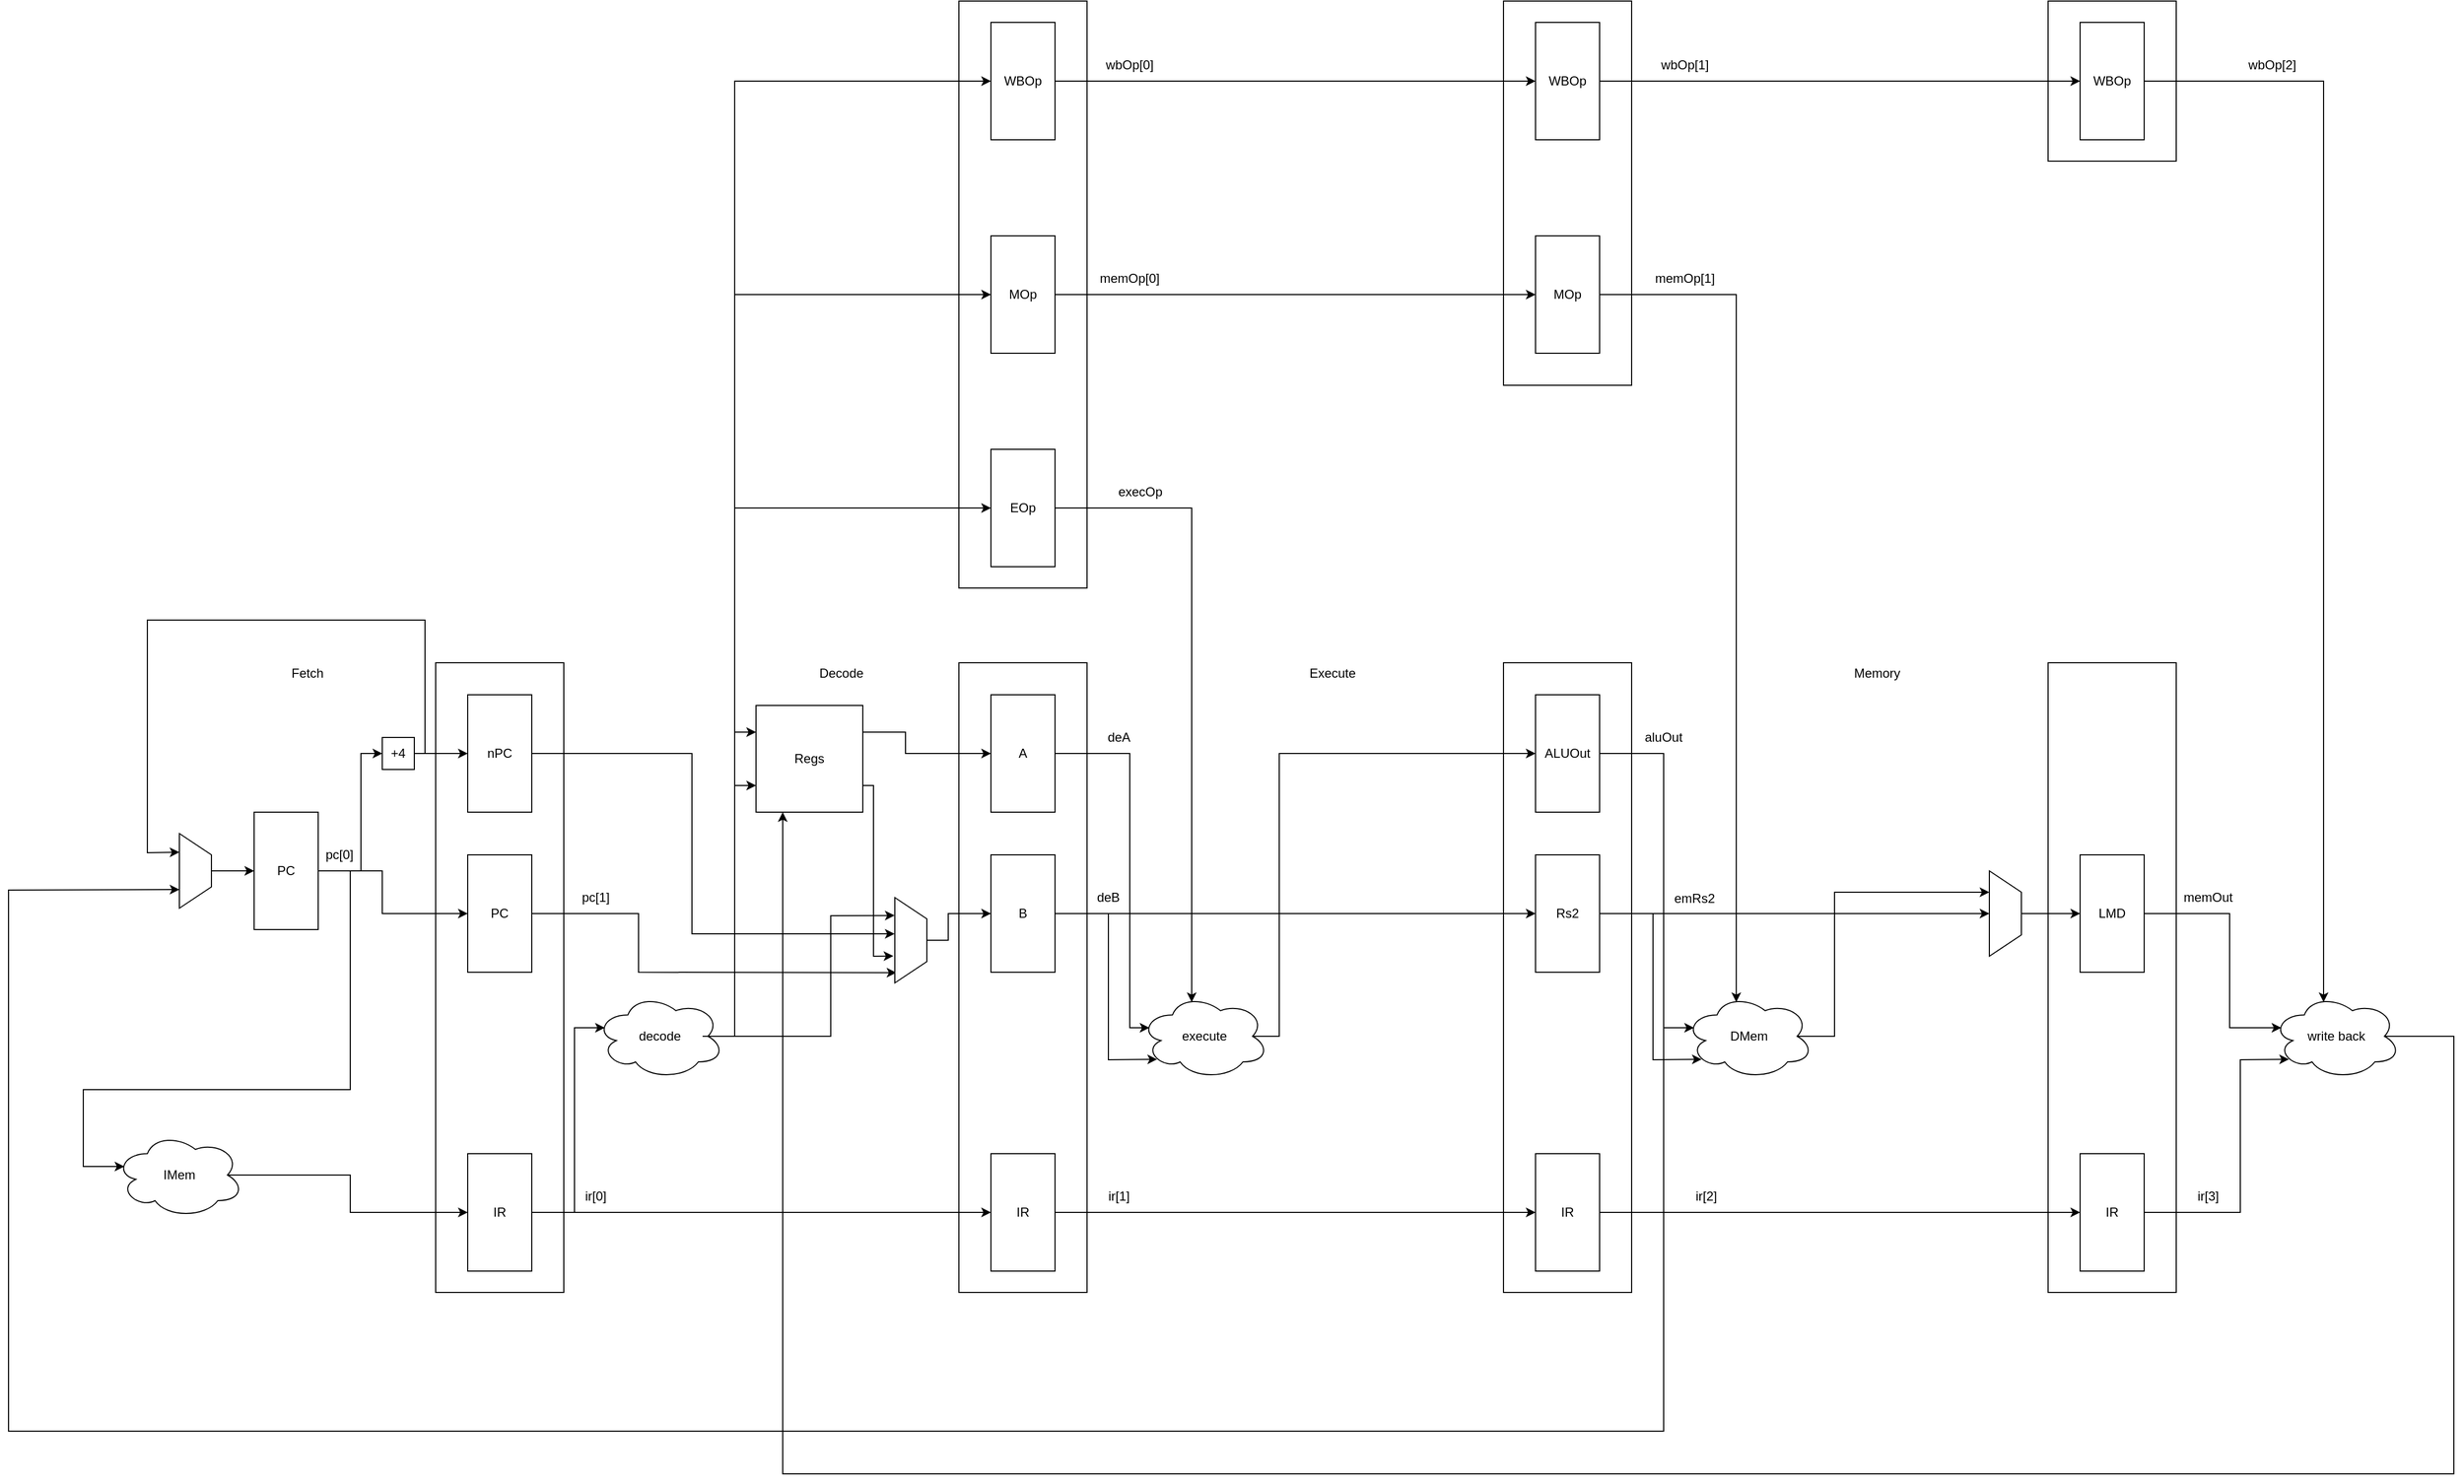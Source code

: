 <mxfile version="13.10.9" type="device"><diagram id="rjslfYmRrGvUMFxRgw02" name="Page-1"><mxGraphModel dx="2523" dy="2034" grid="1" gridSize="10" guides="1" tooltips="1" connect="1" arrows="1" fold="1" page="1" pageScale="1" pageWidth="850" pageHeight="1100" math="0" shadow="0"><root><mxCell id="0"/><mxCell id="1" parent="0"/><mxCell id="c0_rUVyCOYq15wX1WuNW-47" value="" style="rounded=0;whiteSpace=wrap;html=1;" vertex="1" parent="1"><mxGeometry x="690" y="-380" width="120" height="550" as="geometry"/></mxCell><mxCell id="c0_rUVyCOYq15wX1WuNW-2" value="" style="rounded=0;whiteSpace=wrap;html=1;" vertex="1" parent="1"><mxGeometry x="200" y="240" width="120" height="590" as="geometry"/></mxCell><mxCell id="c0_rUVyCOYq15wX1WuNW-3" value="PC" style="rounded=0;whiteSpace=wrap;html=1;" vertex="1" parent="1"><mxGeometry x="30" y="380" width="60" height="110" as="geometry"/></mxCell><mxCell id="c0_rUVyCOYq15wX1WuNW-5" value="nPC" style="rounded=0;whiteSpace=wrap;html=1;" vertex="1" parent="1"><mxGeometry x="230" y="270" width="60" height="110" as="geometry"/></mxCell><mxCell id="c0_rUVyCOYq15wX1WuNW-6" value="PC" style="rounded=0;whiteSpace=wrap;html=1;" vertex="1" parent="1"><mxGeometry x="230" y="420" width="60" height="110" as="geometry"/></mxCell><mxCell id="c0_rUVyCOYq15wX1WuNW-7" value="IR" style="rounded=0;whiteSpace=wrap;html=1;" vertex="1" parent="1"><mxGeometry x="230" y="700" width="60" height="110" as="geometry"/></mxCell><mxCell id="c0_rUVyCOYq15wX1WuNW-8" value="" style="endArrow=classic;html=1;exitX=1;exitY=0.5;exitDx=0;exitDy=0;entryX=0;entryY=0.5;entryDx=0;entryDy=0;rounded=0;" edge="1" parent="1" source="c0_rUVyCOYq15wX1WuNW-3" target="c0_rUVyCOYq15wX1WuNW-6"><mxGeometry width="50" height="50" relative="1" as="geometry"><mxPoint x="260" y="650" as="sourcePoint"/><mxPoint x="310" y="600" as="targetPoint"/><Array as="points"><mxPoint x="150" y="435"/><mxPoint x="150" y="475"/></Array></mxGeometry></mxCell><mxCell id="c0_rUVyCOYq15wX1WuNW-9" value="pc[0]" style="text;html=1;strokeColor=none;fillColor=none;align=center;verticalAlign=middle;whiteSpace=wrap;rounded=0;" vertex="1" parent="1"><mxGeometry x="90" y="410" width="40" height="20" as="geometry"/></mxCell><mxCell id="c0_rUVyCOYq15wX1WuNW-11" value="" style="endArrow=classic;html=1;exitX=1;exitY=0.5;exitDx=0;exitDy=0;rounded=0;entryX=0.88;entryY=0.953;entryDx=0;entryDy=0;entryPerimeter=0;" edge="1" parent="1" source="c0_rUVyCOYq15wX1WuNW-6" target="c0_rUVyCOYq15wX1WuNW-38"><mxGeometry width="50" height="50" relative="1" as="geometry"><mxPoint x="340" y="480" as="sourcePoint"/><mxPoint x="630" y="520" as="targetPoint"/><Array as="points"><mxPoint x="390" y="475"/><mxPoint x="390" y="530"/></Array></mxGeometry></mxCell><mxCell id="c0_rUVyCOYq15wX1WuNW-12" value="pc[1]" style="text;html=1;strokeColor=none;fillColor=none;align=center;verticalAlign=middle;whiteSpace=wrap;rounded=0;" vertex="1" parent="1"><mxGeometry x="330" y="450" width="40" height="20" as="geometry"/></mxCell><mxCell id="c0_rUVyCOYq15wX1WuNW-13" value="Fetch" style="text;html=1;strokeColor=none;fillColor=none;align=center;verticalAlign=middle;whiteSpace=wrap;rounded=0;" vertex="1" parent="1"><mxGeometry x="60" y="240" width="40" height="20" as="geometry"/></mxCell><mxCell id="c0_rUVyCOYq15wX1WuNW-14" value="Decode" style="text;html=1;strokeColor=none;fillColor=none;align=center;verticalAlign=middle;whiteSpace=wrap;rounded=0;" vertex="1" parent="1"><mxGeometry x="560" y="240" width="40" height="20" as="geometry"/></mxCell><mxCell id="c0_rUVyCOYq15wX1WuNW-16" value="" style="rounded=0;whiteSpace=wrap;html=1;" vertex="1" parent="1"><mxGeometry x="690" y="240" width="120" height="590" as="geometry"/></mxCell><mxCell id="c0_rUVyCOYq15wX1WuNW-17" value="A" style="rounded=0;whiteSpace=wrap;html=1;" vertex="1" parent="1"><mxGeometry x="720" y="270" width="60" height="110" as="geometry"/></mxCell><mxCell id="c0_rUVyCOYq15wX1WuNW-18" value="B" style="rounded=0;whiteSpace=wrap;html=1;" vertex="1" parent="1"><mxGeometry x="720" y="420" width="60" height="110" as="geometry"/></mxCell><mxCell id="c0_rUVyCOYq15wX1WuNW-19" value="IR" style="rounded=0;whiteSpace=wrap;html=1;" vertex="1" parent="1"><mxGeometry x="720" y="700" width="60" height="110" as="geometry"/></mxCell><mxCell id="c0_rUVyCOYq15wX1WuNW-21" value="" style="endArrow=classic;html=1;exitX=1;exitY=0.5;exitDx=0;exitDy=0;entryX=0;entryY=0.5;entryDx=0;entryDy=0;rounded=0;" edge="1" parent="1" source="c0_rUVyCOYq15wX1WuNW-7" target="c0_rUVyCOYq15wX1WuNW-19"><mxGeometry width="50" height="50" relative="1" as="geometry"><mxPoint x="350" y="720" as="sourcePoint"/><mxPoint x="540" y="765" as="targetPoint"/><Array as="points"/></mxGeometry></mxCell><mxCell id="c0_rUVyCOYq15wX1WuNW-22" value="ir[0]" style="text;html=1;strokeColor=none;fillColor=none;align=center;verticalAlign=middle;whiteSpace=wrap;rounded=0;" vertex="1" parent="1"><mxGeometry x="330" y="730" width="40" height="20" as="geometry"/></mxCell><mxCell id="c0_rUVyCOYq15wX1WuNW-25" value="+4" style="whiteSpace=wrap;html=1;aspect=fixed;" vertex="1" parent="1"><mxGeometry x="150" y="310" width="30" height="30" as="geometry"/></mxCell><mxCell id="c0_rUVyCOYq15wX1WuNW-27" value="" style="endArrow=classic;html=1;exitX=1;exitY=0.5;exitDx=0;exitDy=0;entryX=0;entryY=0.5;entryDx=0;entryDy=0;rounded=0;" edge="1" parent="1" source="c0_rUVyCOYq15wX1WuNW-25" target="c0_rUVyCOYq15wX1WuNW-5"><mxGeometry width="50" height="50" relative="1" as="geometry"><mxPoint x="140" y="340" as="sourcePoint"/><mxPoint x="280" y="380" as="targetPoint"/><Array as="points"/></mxGeometry></mxCell><mxCell id="c0_rUVyCOYq15wX1WuNW-28" value="" style="endArrow=classic;html=1;exitX=1;exitY=0.5;exitDx=0;exitDy=0;entryX=0;entryY=0.5;entryDx=0;entryDy=0;rounded=0;" edge="1" parent="1" source="c0_rUVyCOYq15wX1WuNW-3" target="c0_rUVyCOYq15wX1WuNW-25"><mxGeometry width="50" height="50" relative="1" as="geometry"><mxPoint x="100" y="445" as="sourcePoint"/><mxPoint x="240" y="485" as="targetPoint"/><Array as="points"><mxPoint x="130" y="435"/><mxPoint x="130" y="325"/></Array></mxGeometry></mxCell><mxCell id="c0_rUVyCOYq15wX1WuNW-29" value="" style="endArrow=classic;html=1;rounded=0;entryX=0.25;entryY=1;entryDx=0;entryDy=0;" edge="1" parent="1" target="c0_rUVyCOYq15wX1WuNW-44"><mxGeometry width="50" height="50" relative="1" as="geometry"><mxPoint x="190" y="325" as="sourcePoint"/><mxPoint x="-40" y="410" as="targetPoint"/><Array as="points"><mxPoint x="190" y="325"/><mxPoint x="190" y="200"/><mxPoint x="-70" y="200"/><mxPoint x="-70" y="418"/></Array></mxGeometry></mxCell><mxCell id="c0_rUVyCOYq15wX1WuNW-30" value="Regs" style="whiteSpace=wrap;html=1;aspect=fixed;" vertex="1" parent="1"><mxGeometry x="500" y="280" width="100" height="100" as="geometry"/></mxCell><mxCell id="c0_rUVyCOYq15wX1WuNW-32" value="" style="endArrow=classic;html=1;exitX=1;exitY=0.75;exitDx=0;exitDy=0;rounded=0;entryX=0.685;entryY=1.047;entryDx=0;entryDy=0;entryPerimeter=0;" edge="1" parent="1" source="c0_rUVyCOYq15wX1WuNW-30" target="c0_rUVyCOYq15wX1WuNW-38"><mxGeometry width="50" height="50" relative="1" as="geometry"><mxPoint x="620" y="360" as="sourcePoint"/><mxPoint x="630" y="500" as="targetPoint"/><Array as="points"><mxPoint x="610" y="355"/><mxPoint x="610" y="515"/></Array></mxGeometry></mxCell><mxCell id="c0_rUVyCOYq15wX1WuNW-33" value="" style="endArrow=classic;html=1;exitX=1;exitY=0.25;exitDx=0;exitDy=0;rounded=0;entryX=0;entryY=0.5;entryDx=0;entryDy=0;" edge="1" parent="1" source="c0_rUVyCOYq15wX1WuNW-30" target="c0_rUVyCOYq15wX1WuNW-17"><mxGeometry width="50" height="50" relative="1" as="geometry"><mxPoint x="600" y="305" as="sourcePoint"/><mxPoint x="630" y="450" as="targetPoint"/><Array as="points"><mxPoint x="640" y="305"/><mxPoint x="640" y="325"/></Array></mxGeometry></mxCell><mxCell id="c0_rUVyCOYq15wX1WuNW-34" value="decode" style="ellipse;shape=cloud;whiteSpace=wrap;html=1;" vertex="1" parent="1"><mxGeometry x="350" y="550" width="120" height="80" as="geometry"/></mxCell><mxCell id="c0_rUVyCOYq15wX1WuNW-35" value="" style="endArrow=classic;html=1;exitX=1;exitY=0.5;exitDx=0;exitDy=0;entryX=0.07;entryY=0.4;entryDx=0;entryDy=0;rounded=0;entryPerimeter=0;" edge="1" parent="1" source="c0_rUVyCOYq15wX1WuNW-7" target="c0_rUVyCOYq15wX1WuNW-34"><mxGeometry width="50" height="50" relative="1" as="geometry"><mxPoint x="300" y="765" as="sourcePoint"/><mxPoint x="730" y="765" as="targetPoint"/><Array as="points"><mxPoint x="330" y="755"/><mxPoint x="330" y="582"/></Array></mxGeometry></mxCell><mxCell id="c0_rUVyCOYq15wX1WuNW-36" value="" style="endArrow=classic;html=1;exitX=0.875;exitY=0.5;exitDx=0;exitDy=0;entryX=0;entryY=0.25;entryDx=0;entryDy=0;rounded=0;exitPerimeter=0;" edge="1" parent="1" source="c0_rUVyCOYq15wX1WuNW-34" target="c0_rUVyCOYq15wX1WuNW-30"><mxGeometry width="50" height="50" relative="1" as="geometry"><mxPoint x="300" y="765" as="sourcePoint"/><mxPoint x="368.4" y="592" as="targetPoint"/><Array as="points"><mxPoint x="480" y="590"/><mxPoint x="480" y="305"/></Array></mxGeometry></mxCell><mxCell id="c0_rUVyCOYq15wX1WuNW-37" value="" style="endArrow=classic;html=1;exitX=0.875;exitY=0.5;exitDx=0;exitDy=0;entryX=0;entryY=0.75;entryDx=0;entryDy=0;rounded=0;exitPerimeter=0;" edge="1" parent="1" source="c0_rUVyCOYq15wX1WuNW-34" target="c0_rUVyCOYq15wX1WuNW-30"><mxGeometry width="50" height="50" relative="1" as="geometry"><mxPoint x="465" y="600" as="sourcePoint"/><mxPoint x="510" y="315" as="targetPoint"/><Array as="points"><mxPoint x="480" y="590"/><mxPoint x="480" y="355"/></Array></mxGeometry></mxCell><mxCell id="c0_rUVyCOYq15wX1WuNW-38" value="" style="shape=trapezoid;perimeter=trapezoidPerimeter;whiteSpace=wrap;html=1;fixedSize=1;rotation=90;" vertex="1" parent="1"><mxGeometry x="605" y="485" width="80" height="30" as="geometry"/></mxCell><mxCell id="c0_rUVyCOYq15wX1WuNW-40" value="" style="endArrow=classic;html=1;exitX=0.5;exitY=0;exitDx=0;exitDy=0;rounded=0;entryX=0;entryY=0.5;entryDx=0;entryDy=0;" edge="1" parent="1" source="c0_rUVyCOYq15wX1WuNW-38" target="c0_rUVyCOYq15wX1WuNW-18"><mxGeometry width="50" height="50" relative="1" as="geometry"><mxPoint x="610" y="365" as="sourcePoint"/><mxPoint x="640" y="515" as="targetPoint"/><Array as="points"><mxPoint x="680" y="500"/><mxPoint x="680" y="475"/></Array></mxGeometry></mxCell><mxCell id="c0_rUVyCOYq15wX1WuNW-41" value="IMem" style="ellipse;shape=cloud;whiteSpace=wrap;html=1;" vertex="1" parent="1"><mxGeometry x="-100" y="680" width="120" height="80" as="geometry"/></mxCell><mxCell id="c0_rUVyCOYq15wX1WuNW-42" value="" style="endArrow=classic;html=1;exitX=1;exitY=0.5;exitDx=0;exitDy=0;entryX=0.07;entryY=0.4;entryDx=0;entryDy=0;rounded=0;entryPerimeter=0;" edge="1" parent="1" source="c0_rUVyCOYq15wX1WuNW-3" target="c0_rUVyCOYq15wX1WuNW-41"><mxGeometry width="50" height="50" relative="1" as="geometry"><mxPoint x="100" y="445" as="sourcePoint"/><mxPoint x="160" y="335" as="targetPoint"/><Array as="points"><mxPoint x="120" y="435"/><mxPoint x="120" y="640"/><mxPoint x="-130" y="640"/><mxPoint x="-130" y="712"/></Array></mxGeometry></mxCell><mxCell id="c0_rUVyCOYq15wX1WuNW-43" value="" style="endArrow=classic;html=1;exitX=0.875;exitY=0.5;exitDx=0;exitDy=0;entryX=0;entryY=0.5;entryDx=0;entryDy=0;rounded=0;exitPerimeter=0;" edge="1" parent="1" source="c0_rUVyCOYq15wX1WuNW-41" target="c0_rUVyCOYq15wX1WuNW-7"><mxGeometry width="50" height="50" relative="1" as="geometry"><mxPoint x="20" y="707.5" as="sourcePoint"/><mxPoint x="65" y="472.5" as="targetPoint"/><Array as="points"><mxPoint x="120" y="720"/><mxPoint x="120" y="755"/></Array></mxGeometry></mxCell><mxCell id="c0_rUVyCOYq15wX1WuNW-44" value="" style="shape=trapezoid;perimeter=trapezoidPerimeter;whiteSpace=wrap;html=1;fixedSize=1;rotation=90;" vertex="1" parent="1"><mxGeometry x="-60" y="420" width="70" height="30" as="geometry"/></mxCell><mxCell id="c0_rUVyCOYq15wX1WuNW-45" value="" style="endArrow=classic;html=1;exitX=0.5;exitY=0;exitDx=0;exitDy=0;entryX=0;entryY=0.5;entryDx=0;entryDy=0;rounded=0;" edge="1" parent="1" source="c0_rUVyCOYq15wX1WuNW-44" target="c0_rUVyCOYq15wX1WuNW-3"><mxGeometry width="50" height="50" relative="1" as="geometry"><mxPoint x="100" y="445" as="sourcePoint"/><mxPoint x="160" y="335" as="targetPoint"/><Array as="points"/></mxGeometry></mxCell><mxCell id="c0_rUVyCOYq15wX1WuNW-46" value="EOp" style="rounded=0;whiteSpace=wrap;html=1;" vertex="1" parent="1"><mxGeometry x="720" y="40" width="60" height="110" as="geometry"/></mxCell><mxCell id="c0_rUVyCOYq15wX1WuNW-48" value="MOp" style="rounded=0;whiteSpace=wrap;html=1;" vertex="1" parent="1"><mxGeometry x="720" y="-160" width="60" height="110" as="geometry"/></mxCell><mxCell id="c0_rUVyCOYq15wX1WuNW-49" value="WBOp" style="rounded=0;whiteSpace=wrap;html=1;" vertex="1" parent="1"><mxGeometry x="720" y="-360" width="60" height="110" as="geometry"/></mxCell><mxCell id="c0_rUVyCOYq15wX1WuNW-50" value="" style="endArrow=classic;html=1;exitX=0.875;exitY=0.5;exitDx=0;exitDy=0;entryX=0;entryY=0.5;entryDx=0;entryDy=0;rounded=0;exitPerimeter=0;" edge="1" parent="1" source="c0_rUVyCOYq15wX1WuNW-34" target="c0_rUVyCOYq15wX1WuNW-46"><mxGeometry width="50" height="50" relative="1" as="geometry"><mxPoint x="465.0" y="600" as="sourcePoint"/><mxPoint x="510.0" y="315" as="targetPoint"/><Array as="points"><mxPoint x="480" y="590"/><mxPoint x="480" y="95"/></Array></mxGeometry></mxCell><mxCell id="c0_rUVyCOYq15wX1WuNW-51" value="" style="endArrow=classic;html=1;exitX=0.875;exitY=0.5;exitDx=0;exitDy=0;entryX=0;entryY=0.5;entryDx=0;entryDy=0;rounded=0;exitPerimeter=0;" edge="1" parent="1" source="c0_rUVyCOYq15wX1WuNW-34" target="c0_rUVyCOYq15wX1WuNW-48"><mxGeometry width="50" height="50" relative="1" as="geometry"><mxPoint x="465.0" y="600" as="sourcePoint"/><mxPoint x="730.0" y="105" as="targetPoint"/><Array as="points"><mxPoint x="480" y="590"/><mxPoint x="480" y="-105"/></Array></mxGeometry></mxCell><mxCell id="c0_rUVyCOYq15wX1WuNW-52" value="" style="endArrow=classic;html=1;exitX=0.833;exitY=0.5;exitDx=0;exitDy=0;entryX=0;entryY=0.5;entryDx=0;entryDy=0;rounded=0;exitPerimeter=0;" edge="1" parent="1" source="c0_rUVyCOYq15wX1WuNW-34" target="c0_rUVyCOYq15wX1WuNW-49"><mxGeometry width="50" height="50" relative="1" as="geometry"><mxPoint x="465.0" y="600" as="sourcePoint"/><mxPoint x="730.0" y="-95" as="targetPoint"/><Array as="points"><mxPoint x="480" y="590"/><mxPoint x="480" y="-305"/></Array></mxGeometry></mxCell><mxCell id="c0_rUVyCOYq15wX1WuNW-53" value="" style="endArrow=classic;html=1;exitX=1;exitY=0.5;exitDx=0;exitDy=0;rounded=0;entryX=0.425;entryY=1.007;entryDx=0;entryDy=0;entryPerimeter=0;" edge="1" parent="1" source="c0_rUVyCOYq15wX1WuNW-5" target="c0_rUVyCOYq15wX1WuNW-38"><mxGeometry width="50" height="50" relative="1" as="geometry"><mxPoint x="300.0" y="485" as="sourcePoint"/><mxPoint x="640.0" y="532.5" as="targetPoint"/><Array as="points"><mxPoint x="440" y="325"/><mxPoint x="440" y="494"/></Array></mxGeometry></mxCell><mxCell id="c0_rUVyCOYq15wX1WuNW-55" value="Execute" style="text;html=1;strokeColor=none;fillColor=none;align=center;verticalAlign=middle;whiteSpace=wrap;rounded=0;" vertex="1" parent="1"><mxGeometry x="1020" y="240" width="40" height="20" as="geometry"/></mxCell><mxCell id="c0_rUVyCOYq15wX1WuNW-56" value="" style="rounded=0;whiteSpace=wrap;html=1;" vertex="1" parent="1"><mxGeometry x="1200" y="240" width="120" height="590" as="geometry"/></mxCell><mxCell id="c0_rUVyCOYq15wX1WuNW-57" value="ALUOut" style="rounded=0;whiteSpace=wrap;html=1;" vertex="1" parent="1"><mxGeometry x="1230" y="270" width="60" height="110" as="geometry"/></mxCell><mxCell id="c0_rUVyCOYq15wX1WuNW-58" value="Rs2" style="rounded=0;whiteSpace=wrap;html=1;" vertex="1" parent="1"><mxGeometry x="1230" y="420" width="60" height="110" as="geometry"/></mxCell><mxCell id="c0_rUVyCOYq15wX1WuNW-59" value="IR" style="rounded=0;whiteSpace=wrap;html=1;" vertex="1" parent="1"><mxGeometry x="1230" y="700" width="60" height="110" as="geometry"/></mxCell><mxCell id="c0_rUVyCOYq15wX1WuNW-64" value="execute" style="ellipse;shape=cloud;whiteSpace=wrap;html=1;" vertex="1" parent="1"><mxGeometry x="860" y="550" width="120" height="80" as="geometry"/></mxCell><mxCell id="c0_rUVyCOYq15wX1WuNW-65" value="" style="endArrow=classic;html=1;exitX=0.875;exitY=0.5;exitDx=0;exitDy=0;entryX=0;entryY=0.5;entryDx=0;entryDy=0;rounded=0;exitPerimeter=0;" edge="1" parent="1" source="c0_rUVyCOYq15wX1WuNW-64" target="c0_rUVyCOYq15wX1WuNW-57"><mxGeometry width="50" height="50" relative="1" as="geometry"><mxPoint x="810" y="765" as="sourcePoint"/><mxPoint x="1010.0" y="305" as="targetPoint"/><Array as="points"><mxPoint x="990" y="590"/><mxPoint x="990" y="325"/></Array></mxGeometry></mxCell><mxCell id="c0_rUVyCOYq15wX1WuNW-66" value="" style="endArrow=classic;html=1;exitX=1;exitY=0.5;exitDx=0;exitDy=0;entryX=0;entryY=0.5;entryDx=0;entryDy=0;rounded=0;" edge="1" parent="1" source="c0_rUVyCOYq15wX1WuNW-18" target="c0_rUVyCOYq15wX1WuNW-58"><mxGeometry width="50" height="50" relative="1" as="geometry"><mxPoint x="975" y="600" as="sourcePoint"/><mxPoint x="1140" y="522.5" as="targetPoint"/><Array as="points"/></mxGeometry></mxCell><mxCell id="c0_rUVyCOYq15wX1WuNW-69" value="" style="endArrow=classic;html=1;exitX=1;exitY=0.5;exitDx=0;exitDy=0;entryX=0.4;entryY=0.1;entryDx=0;entryDy=0;rounded=0;entryPerimeter=0;" edge="1" parent="1" source="c0_rUVyCOYq15wX1WuNW-46" target="c0_rUVyCOYq15wX1WuNW-64"><mxGeometry width="50" height="50" relative="1" as="geometry"><mxPoint x="465" y="600" as="sourcePoint"/><mxPoint x="730" y="105" as="targetPoint"/><Array as="points"><mxPoint x="908" y="95"/></Array></mxGeometry></mxCell><mxCell id="c0_rUVyCOYq15wX1WuNW-70" value="" style="endArrow=classic;html=1;exitX=1;exitY=0.5;exitDx=0;exitDy=0;rounded=0;entryX=0.07;entryY=0.4;entryDx=0;entryDy=0;entryPerimeter=0;" edge="1" parent="1" source="c0_rUVyCOYq15wX1WuNW-17" target="c0_rUVyCOYq15wX1WuNW-64"><mxGeometry width="50" height="50" relative="1" as="geometry"><mxPoint x="300" y="335" as="sourcePoint"/><mxPoint x="640" y="497.5" as="targetPoint"/><Array as="points"><mxPoint x="850" y="325"/><mxPoint x="850" y="582"/></Array></mxGeometry></mxCell><mxCell id="c0_rUVyCOYq15wX1WuNW-71" value="" style="endArrow=classic;html=1;exitX=1;exitY=0.5;exitDx=0;exitDy=0;rounded=0;entryX=0.13;entryY=0.77;entryDx=0;entryDy=0;entryPerimeter=0;" edge="1" parent="1" source="c0_rUVyCOYq15wX1WuNW-18" target="c0_rUVyCOYq15wX1WuNW-64"><mxGeometry width="50" height="50" relative="1" as="geometry"><mxPoint x="300.0" y="485" as="sourcePoint"/><mxPoint x="640.0" y="532.5" as="targetPoint"/><Array as="points"><mxPoint x="830" y="475"/><mxPoint x="830" y="612"/></Array></mxGeometry></mxCell><mxCell id="c0_rUVyCOYq15wX1WuNW-72" value="" style="endArrow=classic;html=1;entryX=0;entryY=0.5;entryDx=0;entryDy=0;rounded=0;exitX=1;exitY=0.5;exitDx=0;exitDy=0;" edge="1" parent="1" source="c0_rUVyCOYq15wX1WuNW-19" target="c0_rUVyCOYq15wX1WuNW-59"><mxGeometry width="50" height="50" relative="1" as="geometry"><mxPoint x="780" y="752" as="sourcePoint"/><mxPoint x="1220" y="751.91" as="targetPoint"/><Array as="points"/></mxGeometry></mxCell><mxCell id="c0_rUVyCOYq15wX1WuNW-73" value="ir[1]" style="text;html=1;strokeColor=none;fillColor=none;align=center;verticalAlign=middle;whiteSpace=wrap;rounded=0;" vertex="1" parent="1"><mxGeometry x="820" y="730" width="40" height="20" as="geometry"/></mxCell><mxCell id="c0_rUVyCOYq15wX1WuNW-74" value="execOp" style="text;html=1;strokeColor=none;fillColor=none;align=center;verticalAlign=middle;whiteSpace=wrap;rounded=0;" vertex="1" parent="1"><mxGeometry x="840" y="70" width="40" height="20" as="geometry"/></mxCell><mxCell id="c0_rUVyCOYq15wX1WuNW-75" value="deA" style="text;html=1;strokeColor=none;fillColor=none;align=center;verticalAlign=middle;whiteSpace=wrap;rounded=0;" vertex="1" parent="1"><mxGeometry x="820" y="300" width="40" height="20" as="geometry"/></mxCell><mxCell id="c0_rUVyCOYq15wX1WuNW-76" value="deB" style="text;html=1;strokeColor=none;fillColor=none;align=center;verticalAlign=middle;whiteSpace=wrap;rounded=0;" vertex="1" parent="1"><mxGeometry x="810" y="450" width="40" height="20" as="geometry"/></mxCell><mxCell id="c0_rUVyCOYq15wX1WuNW-78" value="" style="rounded=0;whiteSpace=wrap;html=1;" vertex="1" parent="1"><mxGeometry x="1200" y="-380" width="120" height="360" as="geometry"/></mxCell><mxCell id="c0_rUVyCOYq15wX1WuNW-79" value="MOp" style="rounded=0;whiteSpace=wrap;html=1;" vertex="1" parent="1"><mxGeometry x="1230" y="-160" width="60" height="110" as="geometry"/></mxCell><mxCell id="c0_rUVyCOYq15wX1WuNW-80" value="WBOp" style="rounded=0;whiteSpace=wrap;html=1;" vertex="1" parent="1"><mxGeometry x="1230" y="-360" width="60" height="110" as="geometry"/></mxCell><mxCell id="c0_rUVyCOYq15wX1WuNW-82" value="" style="endArrow=classic;html=1;entryX=0;entryY=0.5;entryDx=0;entryDy=0;rounded=0;exitX=1;exitY=0.5;exitDx=0;exitDy=0;" edge="1" parent="1" source="c0_rUVyCOYq15wX1WuNW-48" target="c0_rUVyCOYq15wX1WuNW-79"><mxGeometry width="50" height="50" relative="1" as="geometry"><mxPoint x="780.0" y="-105" as="sourcePoint"/><mxPoint x="1230" y="-105" as="targetPoint"/><Array as="points"/></mxGeometry></mxCell><mxCell id="c0_rUVyCOYq15wX1WuNW-83" value="memOp[0]" style="text;html=1;strokeColor=none;fillColor=none;align=center;verticalAlign=middle;whiteSpace=wrap;rounded=0;" vertex="1" parent="1"><mxGeometry x="830" y="-130" width="40" height="20" as="geometry"/></mxCell><mxCell id="c0_rUVyCOYq15wX1WuNW-90" value="" style="endArrow=classic;html=1;entryX=0;entryY=0.5;entryDx=0;entryDy=0;rounded=0;exitX=1;exitY=0.5;exitDx=0;exitDy=0;" edge="1" parent="1" source="c0_rUVyCOYq15wX1WuNW-49" target="c0_rUVyCOYq15wX1WuNW-80"><mxGeometry width="50" height="50" relative="1" as="geometry"><mxPoint x="780" y="-305" as="sourcePoint"/><mxPoint x="1230" y="-305" as="targetPoint"/><Array as="points"/></mxGeometry></mxCell><mxCell id="c0_rUVyCOYq15wX1WuNW-91" value="wbOp[0]" style="text;html=1;strokeColor=none;fillColor=none;align=center;verticalAlign=middle;whiteSpace=wrap;rounded=0;" vertex="1" parent="1"><mxGeometry x="830" y="-330" width="40" height="20" as="geometry"/></mxCell><mxCell id="c0_rUVyCOYq15wX1WuNW-92" value="" style="endArrow=classic;html=1;exitX=0.875;exitY=0.5;exitDx=0;exitDy=0;entryX=0.21;entryY=1.007;entryDx=0;entryDy=0;rounded=0;exitPerimeter=0;entryPerimeter=0;" edge="1" parent="1" source="c0_rUVyCOYq15wX1WuNW-34" target="c0_rUVyCOYq15wX1WuNW-38"><mxGeometry width="50" height="50" relative="1" as="geometry"><mxPoint x="465.0" y="600" as="sourcePoint"/><mxPoint x="510.0" y="365" as="targetPoint"/><Array as="points"><mxPoint x="570" y="590"/><mxPoint x="570" y="477"/></Array></mxGeometry></mxCell><mxCell id="c0_rUVyCOYq15wX1WuNW-93" value="Memory" style="text;html=1;strokeColor=none;fillColor=none;align=center;verticalAlign=middle;whiteSpace=wrap;rounded=0;" vertex="1" parent="1"><mxGeometry x="1530" y="240" width="40" height="20" as="geometry"/></mxCell><mxCell id="c0_rUVyCOYq15wX1WuNW-94" value="" style="rounded=0;whiteSpace=wrap;html=1;" vertex="1" parent="1"><mxGeometry x="1710" y="240" width="120" height="590" as="geometry"/></mxCell><mxCell id="c0_rUVyCOYq15wX1WuNW-96" value="LMD" style="rounded=0;whiteSpace=wrap;html=1;" vertex="1" parent="1"><mxGeometry x="1740" y="420" width="60" height="110" as="geometry"/></mxCell><mxCell id="c0_rUVyCOYq15wX1WuNW-97" value="IR" style="rounded=0;whiteSpace=wrap;html=1;" vertex="1" parent="1"><mxGeometry x="1740" y="700" width="60" height="110" as="geometry"/></mxCell><mxCell id="c0_rUVyCOYq15wX1WuNW-98" value="DMem" style="ellipse;shape=cloud;whiteSpace=wrap;html=1;" vertex="1" parent="1"><mxGeometry x="1370" y="550" width="120" height="80" as="geometry"/></mxCell><mxCell id="c0_rUVyCOYq15wX1WuNW-99" value="" style="endArrow=classic;html=1;exitX=0.875;exitY=0.5;exitDx=0;exitDy=0;rounded=0;exitPerimeter=0;entryX=0.25;entryY=1;entryDx=0;entryDy=0;" edge="1" parent="1" source="c0_rUVyCOYq15wX1WuNW-98" target="c0_rUVyCOYq15wX1WuNW-108"><mxGeometry width="50" height="50" relative="1" as="geometry"><mxPoint x="1320" y="765" as="sourcePoint"/><mxPoint x="1650" y="460" as="targetPoint"/><Array as="points"><mxPoint x="1510" y="590"/><mxPoint x="1510" y="455"/></Array></mxGeometry></mxCell><mxCell id="c0_rUVyCOYq15wX1WuNW-100" value="" style="endArrow=classic;html=1;exitX=1;exitY=0.5;exitDx=0;exitDy=0;rounded=0;entryX=0.5;entryY=1;entryDx=0;entryDy=0;" edge="1" parent="1" target="c0_rUVyCOYq15wX1WuNW-108"><mxGeometry width="50" height="50" relative="1" as="geometry"><mxPoint x="1290" y="475" as="sourcePoint"/><mxPoint x="1590" y="475" as="targetPoint"/><Array as="points"/></mxGeometry></mxCell><mxCell id="c0_rUVyCOYq15wX1WuNW-101" value="" style="endArrow=classic;html=1;exitX=1;exitY=0.5;exitDx=0;exitDy=0;entryX=0.4;entryY=0.1;entryDx=0;entryDy=0;rounded=0;entryPerimeter=0;" edge="1" parent="1" target="c0_rUVyCOYq15wX1WuNW-98" source="c0_rUVyCOYq15wX1WuNW-79"><mxGeometry width="50" height="50" relative="1" as="geometry"><mxPoint x="1290" y="95" as="sourcePoint"/><mxPoint x="1240" y="105" as="targetPoint"/><Array as="points"><mxPoint x="1418" y="-105"/></Array></mxGeometry></mxCell><mxCell id="c0_rUVyCOYq15wX1WuNW-102" value="" style="endArrow=classic;html=1;entryX=0;entryY=0.5;entryDx=0;entryDy=0;rounded=0;exitX=1;exitY=0.5;exitDx=0;exitDy=0;" edge="1" parent="1" target="c0_rUVyCOYq15wX1WuNW-97"><mxGeometry width="50" height="50" relative="1" as="geometry"><mxPoint x="1290" y="755" as="sourcePoint"/><mxPoint x="1730" y="751.91" as="targetPoint"/><Array as="points"/></mxGeometry></mxCell><mxCell id="c0_rUVyCOYq15wX1WuNW-103" value="ir[2]" style="text;html=1;strokeColor=none;fillColor=none;align=center;verticalAlign=middle;whiteSpace=wrap;rounded=0;" vertex="1" parent="1"><mxGeometry x="1370" y="730" width="40" height="20" as="geometry"/></mxCell><mxCell id="c0_rUVyCOYq15wX1WuNW-104" value="memOp[1]" style="text;html=1;strokeColor=none;fillColor=none;align=center;verticalAlign=middle;whiteSpace=wrap;rounded=0;" vertex="1" parent="1"><mxGeometry x="1350" y="-130" width="40" height="20" as="geometry"/></mxCell><mxCell id="c0_rUVyCOYq15wX1WuNW-105" value="aluOut" style="text;html=1;strokeColor=none;fillColor=none;align=center;verticalAlign=middle;whiteSpace=wrap;rounded=0;" vertex="1" parent="1"><mxGeometry x="1330" y="300" width="40" height="20" as="geometry"/></mxCell><mxCell id="c0_rUVyCOYq15wX1WuNW-108" value="" style="shape=trapezoid;perimeter=trapezoidPerimeter;whiteSpace=wrap;html=1;fixedSize=1;rotation=90;" vertex="1" parent="1"><mxGeometry x="1630" y="460" width="80" height="30" as="geometry"/></mxCell><mxCell id="c0_rUVyCOYq15wX1WuNW-109" value="" style="endArrow=classic;html=1;exitX=0.5;exitY=0;exitDx=0;exitDy=0;rounded=0;entryX=0;entryY=0.5;entryDx=0;entryDy=0;" edge="1" parent="1" source="c0_rUVyCOYq15wX1WuNW-108" target="c0_rUVyCOYq15wX1WuNW-96"><mxGeometry width="50" height="50" relative="1" as="geometry"><mxPoint x="1300" y="485" as="sourcePoint"/><mxPoint x="1600" y="485" as="targetPoint"/><Array as="points"/></mxGeometry></mxCell><mxCell id="c0_rUVyCOYq15wX1WuNW-113" value="" style="rounded=0;whiteSpace=wrap;html=1;" vertex="1" parent="1"><mxGeometry x="1710" y="-380" width="120" height="150" as="geometry"/></mxCell><mxCell id="c0_rUVyCOYq15wX1WuNW-114" value="WBOp" style="rounded=0;whiteSpace=wrap;html=1;" vertex="1" parent="1"><mxGeometry x="1740" y="-360" width="60" height="110" as="geometry"/></mxCell><mxCell id="c0_rUVyCOYq15wX1WuNW-115" value="" style="endArrow=classic;html=1;entryX=0;entryY=0.5;entryDx=0;entryDy=0;rounded=0;exitX=1;exitY=0.5;exitDx=0;exitDy=0;" edge="1" parent="1" source="c0_rUVyCOYq15wX1WuNW-80" target="c0_rUVyCOYq15wX1WuNW-114"><mxGeometry width="50" height="50" relative="1" as="geometry"><mxPoint x="1300" y="-305" as="sourcePoint"/><mxPoint x="1750" y="-305" as="targetPoint"/><Array as="points"/></mxGeometry></mxCell><mxCell id="c0_rUVyCOYq15wX1WuNW-116" value="wbOp[1]" style="text;html=1;strokeColor=none;fillColor=none;align=center;verticalAlign=middle;whiteSpace=wrap;rounded=0;" vertex="1" parent="1"><mxGeometry x="1350" y="-330" width="40" height="20" as="geometry"/></mxCell><mxCell id="c0_rUVyCOYq15wX1WuNW-117" value="" style="endArrow=classic;html=1;exitX=1;exitY=0.5;exitDx=0;exitDy=0;entryX=0.07;entryY=0.4;entryDx=0;entryDy=0;rounded=0;entryPerimeter=0;" edge="1" parent="1" source="c0_rUVyCOYq15wX1WuNW-57" target="c0_rUVyCOYq15wX1WuNW-98"><mxGeometry width="50" height="50" relative="1" as="geometry"><mxPoint x="1300" y="-95" as="sourcePoint"/><mxPoint x="1428.0" y="568" as="targetPoint"/><Array as="points"><mxPoint x="1350" y="325"/><mxPoint x="1350" y="582"/></Array></mxGeometry></mxCell><mxCell id="c0_rUVyCOYq15wX1WuNW-118" value="" style="endArrow=classic;html=1;exitX=1;exitY=0.5;exitDx=0;exitDy=0;entryX=0.13;entryY=0.77;entryDx=0;entryDy=0;rounded=0;entryPerimeter=0;" edge="1" parent="1" source="c0_rUVyCOYq15wX1WuNW-58" target="c0_rUVyCOYq15wX1WuNW-98"><mxGeometry width="50" height="50" relative="1" as="geometry"><mxPoint x="1300" y="335" as="sourcePoint"/><mxPoint x="1388.4" y="592" as="targetPoint"/><Array as="points"><mxPoint x="1340" y="475"/><mxPoint x="1340" y="612"/></Array></mxGeometry></mxCell><mxCell id="c0_rUVyCOYq15wX1WuNW-120" value="emRs2" style="text;html=1;strokeColor=none;fillColor=none;align=center;verticalAlign=middle;whiteSpace=wrap;rounded=0;" vertex="1" parent="1"><mxGeometry x="1359" y="451" width="40" height="20" as="geometry"/></mxCell><mxCell id="c0_rUVyCOYq15wX1WuNW-122" value="" style="endArrow=classic;html=1;exitX=1;exitY=0.5;exitDx=0;exitDy=0;rounded=0;entryX=0.75;entryY=1;entryDx=0;entryDy=0;" edge="1" parent="1" source="c0_rUVyCOYq15wX1WuNW-57" target="c0_rUVyCOYq15wX1WuNW-44"><mxGeometry width="50" height="50" relative="1" as="geometry"><mxPoint x="1300" y="335" as="sourcePoint"/><mxPoint x="-184" y="960" as="targetPoint"/><Array as="points"><mxPoint x="1350" y="325"/><mxPoint x="1350" y="960"/><mxPoint x="-200" y="960"/><mxPoint x="-200" y="453"/></Array></mxGeometry></mxCell><mxCell id="c0_rUVyCOYq15wX1WuNW-124" value="write back" style="ellipse;shape=cloud;whiteSpace=wrap;html=1;" vertex="1" parent="1"><mxGeometry x="1920" y="550" width="120" height="80" as="geometry"/></mxCell><mxCell id="c0_rUVyCOYq15wX1WuNW-125" value="" style="endArrow=classic;html=1;exitX=1;exitY=0.5;exitDx=0;exitDy=0;entryX=0.4;entryY=0.1;entryDx=0;entryDy=0;rounded=0;entryPerimeter=0;" edge="1" parent="1" target="c0_rUVyCOYq15wX1WuNW-124" source="c0_rUVyCOYq15wX1WuNW-114"><mxGeometry width="50" height="50" relative="1" as="geometry"><mxPoint x="1840" y="-105" as="sourcePoint"/><mxPoint x="1790" y="105" as="targetPoint"/><Array as="points"><mxPoint x="1968" y="-305"/></Array></mxGeometry></mxCell><mxCell id="c0_rUVyCOYq15wX1WuNW-126" value="wbOp[2]" style="text;html=1;strokeColor=none;fillColor=none;align=center;verticalAlign=middle;whiteSpace=wrap;rounded=0;" vertex="1" parent="1"><mxGeometry x="1900" y="-330" width="40" height="20" as="geometry"/></mxCell><mxCell id="c0_rUVyCOYq15wX1WuNW-127" value="" style="endArrow=classic;html=1;exitX=1;exitY=0.5;exitDx=0;exitDy=0;rounded=0;entryX=0.07;entryY=0.4;entryDx=0;entryDy=0;entryPerimeter=0;" edge="1" parent="1" source="c0_rUVyCOYq15wX1WuNW-96" target="c0_rUVyCOYq15wX1WuNW-124"><mxGeometry width="50" height="50" relative="1" as="geometry"><mxPoint x="1695" y="485" as="sourcePoint"/><mxPoint x="1750" y="485" as="targetPoint"/><Array as="points"><mxPoint x="1880" y="475"/><mxPoint x="1880" y="582"/></Array></mxGeometry></mxCell><mxCell id="c0_rUVyCOYq15wX1WuNW-128" value="" style="endArrow=classic;html=1;entryX=0.13;entryY=0.77;entryDx=0;entryDy=0;rounded=0;exitX=1;exitY=0.5;exitDx=0;exitDy=0;entryPerimeter=0;" edge="1" parent="1" source="c0_rUVyCOYq15wX1WuNW-97" target="c0_rUVyCOYq15wX1WuNW-124"><mxGeometry width="50" height="50" relative="1" as="geometry"><mxPoint x="1300" y="765" as="sourcePoint"/><mxPoint x="1750" y="765" as="targetPoint"/><Array as="points"><mxPoint x="1890" y="755"/><mxPoint x="1890" y="612"/></Array></mxGeometry></mxCell><mxCell id="c0_rUVyCOYq15wX1WuNW-129" value="memOut" style="text;html=1;strokeColor=none;fillColor=none;align=center;verticalAlign=middle;whiteSpace=wrap;rounded=0;" vertex="1" parent="1"><mxGeometry x="1840" y="450" width="40" height="20" as="geometry"/></mxCell><mxCell id="c0_rUVyCOYq15wX1WuNW-130" value="ir[3]" style="text;html=1;strokeColor=none;fillColor=none;align=center;verticalAlign=middle;whiteSpace=wrap;rounded=0;" vertex="1" parent="1"><mxGeometry x="1840" y="730" width="40" height="20" as="geometry"/></mxCell><mxCell id="c0_rUVyCOYq15wX1WuNW-132" value="" style="endArrow=classic;html=1;rounded=0;entryX=0.25;entryY=1;entryDx=0;entryDy=0;exitX=0.875;exitY=0.5;exitDx=0;exitDy=0;exitPerimeter=0;" edge="1" parent="1" source="c0_rUVyCOYq15wX1WuNW-124" target="c0_rUVyCOYq15wX1WuNW-30"><mxGeometry width="50" height="50" relative="1" as="geometry"><mxPoint x="2020" y="590" as="sourcePoint"/><mxPoint x="700" y="717.5" as="targetPoint"/><Array as="points"><mxPoint x="2090" y="590"/><mxPoint x="2090" y="1000"/><mxPoint x="525" y="1000"/></Array></mxGeometry></mxCell></root></mxGraphModel></diagram></mxfile>